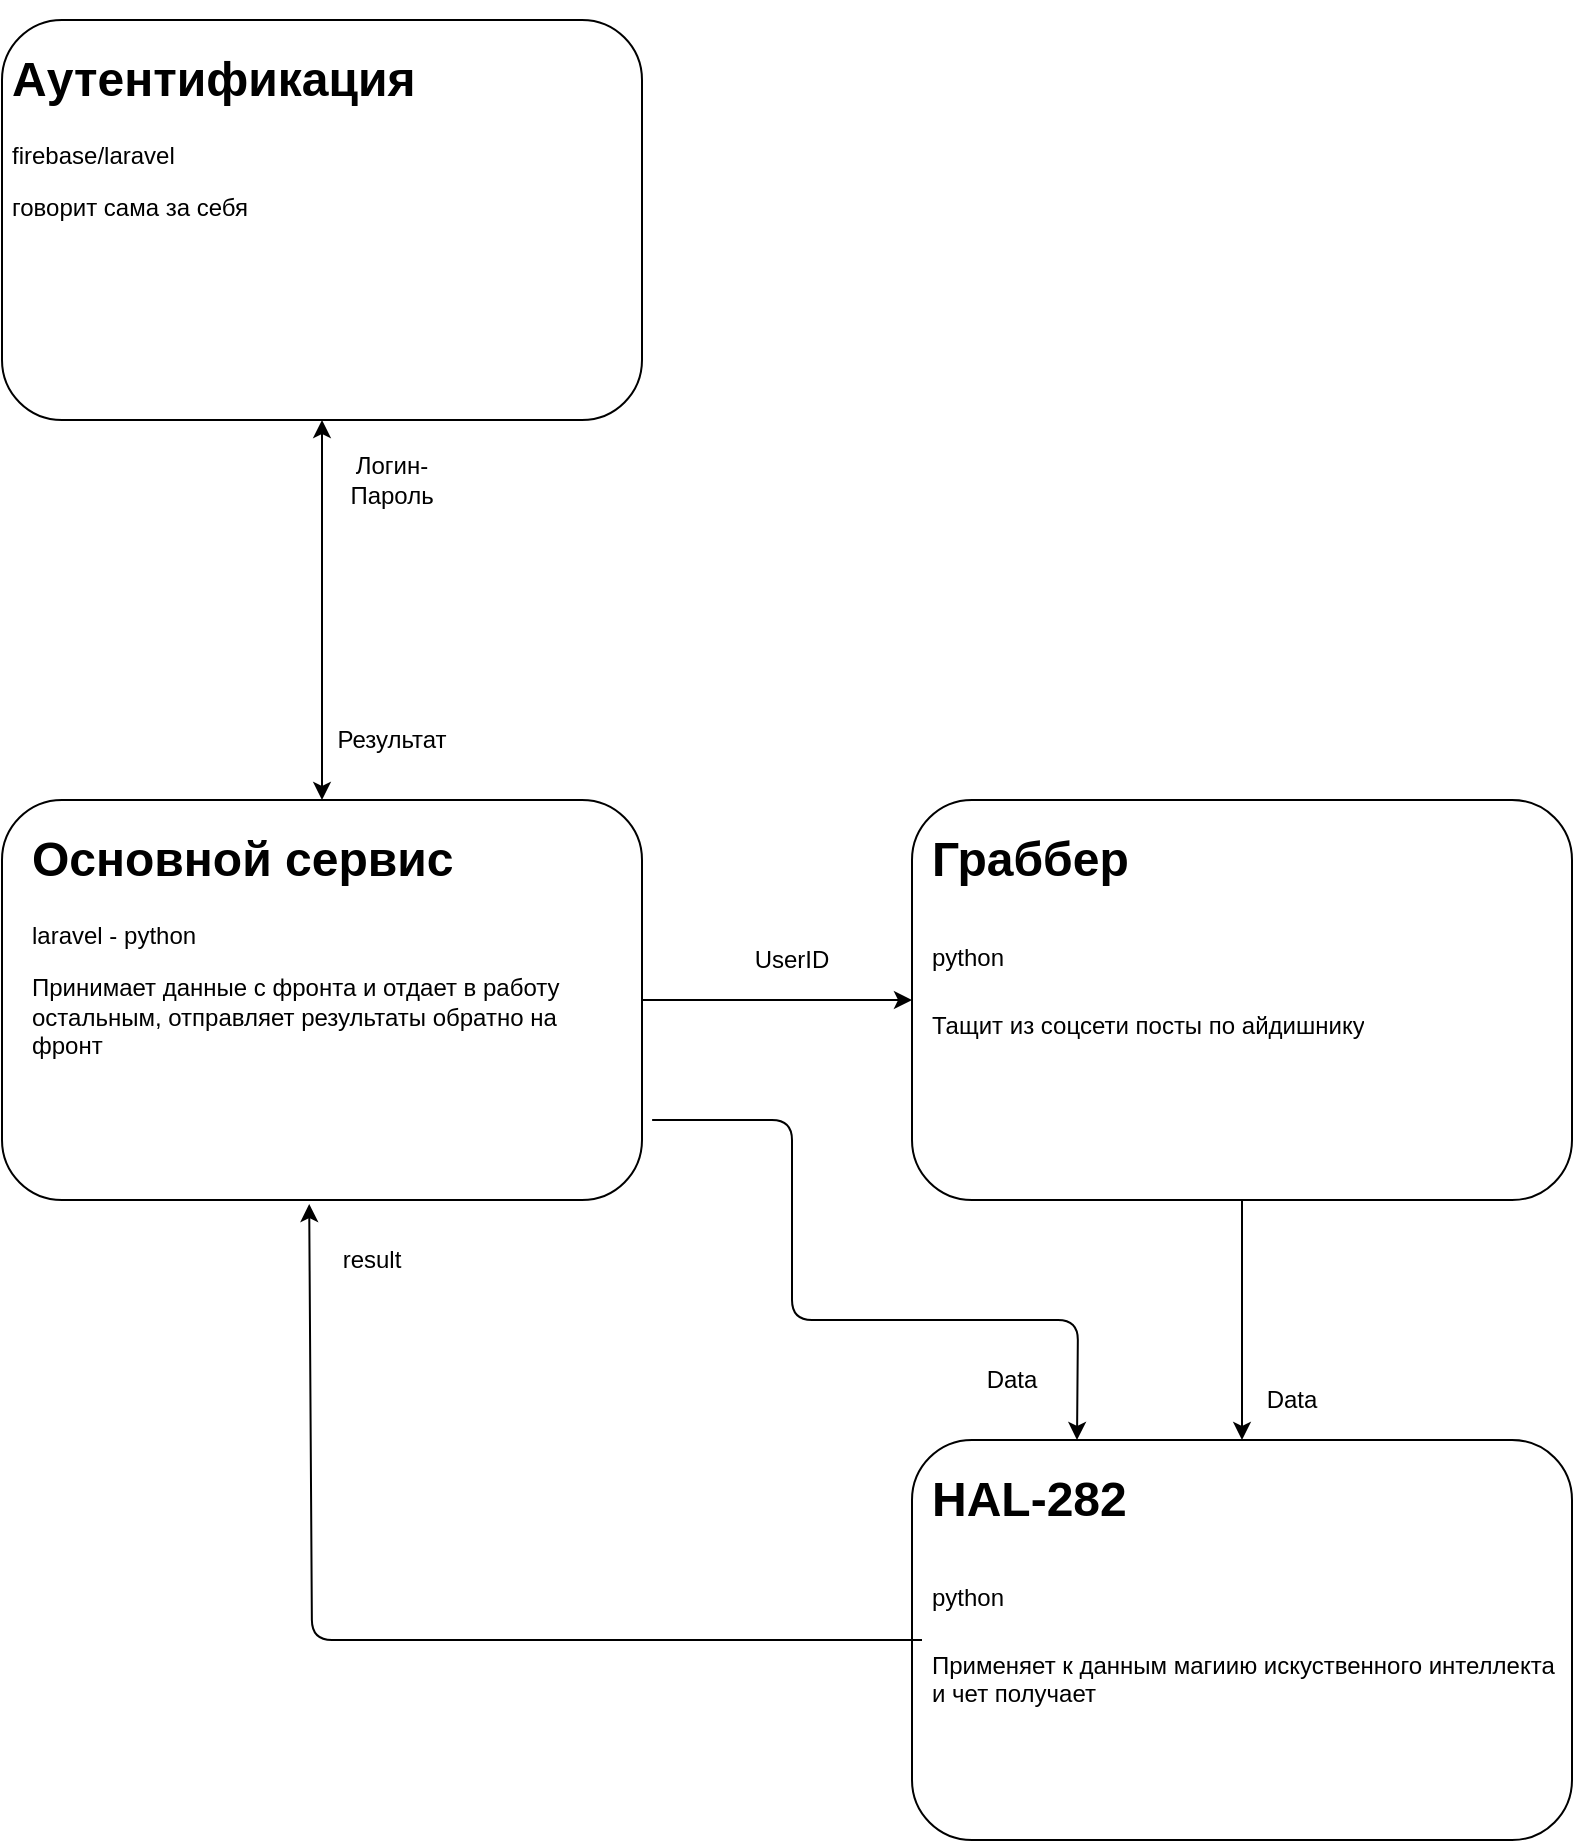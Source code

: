 <mxfile version="13.6.5">
    <diagram id="ofDJo9-WZQ6ZcxJqF8Cx" name="Page-1">
        <mxGraphModel dx="192" dy="681" grid="1" gridSize="10" guides="1" tooltips="1" connect="1" arrows="1" fold="1" page="0" pageScale="1" pageWidth="850" pageHeight="1100" math="0" shadow="0">
            <root>
                <mxCell id="0"/>
                <mxCell id="1" parent="0"/>
                <mxCell id="19" value="&lt;h1&gt;Аутентификация&lt;/h1&gt;&lt;p&gt;firebase/laravel&lt;/p&gt;&lt;p&gt;говорит сама за себя&lt;/p&gt;" style="text;html=1;strokeColor=none;fillColor=none;spacing=5;spacingTop=-20;whiteSpace=wrap;overflow=hidden;rounded=0;" vertex="1" parent="1">
                    <mxGeometry x="805" y="110" width="320" height="180" as="geometry"/>
                </mxCell>
                <mxCell id="20" value="" style="rounded=1;whiteSpace=wrap;html=1;" vertex="1" parent="1">
                    <mxGeometry x="805" y="110" width="320" height="200" as="geometry"/>
                </mxCell>
                <mxCell id="21" value="&lt;h1&gt;Аутентификация&lt;/h1&gt;&lt;p&gt;firebase/laravel&lt;/p&gt;&lt;p&gt;говорит сама за себя&lt;/p&gt;" style="text;html=1;strokeColor=none;fillColor=none;spacing=5;spacingTop=-20;whiteSpace=wrap;overflow=hidden;rounded=0;" vertex="1" parent="1">
                    <mxGeometry x="805" y="120" width="320" height="180" as="geometry"/>
                </mxCell>
                <mxCell id="22" value="" style="rounded=1;whiteSpace=wrap;html=1;" vertex="1" parent="1">
                    <mxGeometry x="805" y="500" width="320" height="200" as="geometry"/>
                </mxCell>
                <mxCell id="23" value="&lt;h1&gt;Основной сервис&lt;/h1&gt;&lt;p&gt;laravel - python&lt;/p&gt;&lt;p&gt;Принимает данные с фронта и отдает в работу остальным, отправляет результаты обратно на фронт&lt;/p&gt;&lt;p&gt;&lt;br&gt;&lt;/p&gt;" style="text;html=1;strokeColor=none;fillColor=none;spacing=5;spacingTop=-20;whiteSpace=wrap;overflow=hidden;rounded=0;" vertex="1" parent="1">
                    <mxGeometry x="815" y="510" width="305" height="180" as="geometry"/>
                </mxCell>
                <mxCell id="26" value="" style="endArrow=classic;startArrow=classic;html=1;entryX=0.5;entryY=1;entryDx=0;entryDy=0;exitX=0.5;exitY=0;exitDx=0;exitDy=0;" edge="1" parent="1" source="22" target="20">
                    <mxGeometry width="50" height="50" relative="1" as="geometry">
                        <mxPoint x="950" y="450" as="sourcePoint"/>
                        <mxPoint x="1000" y="400" as="targetPoint"/>
                    </mxGeometry>
                </mxCell>
                <mxCell id="27" value="Логин-Пароль" style="text;html=1;strokeColor=none;fillColor=none;align=center;verticalAlign=middle;whiteSpace=wrap;rounded=0;" vertex="1" parent="1">
                    <mxGeometry x="980" y="330" width="40" height="20" as="geometry"/>
                </mxCell>
                <mxCell id="28" value="Результат" style="text;html=1;strokeColor=none;fillColor=none;align=center;verticalAlign=middle;whiteSpace=wrap;rounded=0;" vertex="1" parent="1">
                    <mxGeometry x="980" y="460" width="40" height="20" as="geometry"/>
                </mxCell>
                <mxCell id="33" value="" style="rounded=1;whiteSpace=wrap;html=1;" vertex="1" parent="1">
                    <mxGeometry x="1260" y="500" width="330" height="200" as="geometry"/>
                </mxCell>
                <mxCell id="34" value="&lt;h1&gt;&lt;span&gt;Граббер&amp;nbsp;&lt;/span&gt;&lt;/h1&gt;&lt;h1&gt;&lt;span style=&quot;font-size: 12px ; font-weight: normal&quot;&gt;python&lt;/span&gt;&lt;br&gt;&lt;/h1&gt;&lt;p&gt;Тащит из соцсети посты по айдишнику&lt;/p&gt;&lt;p&gt;&lt;br&gt;&lt;/p&gt;" style="text;html=1;strokeColor=none;fillColor=none;spacing=5;spacingTop=-20;whiteSpace=wrap;overflow=hidden;rounded=0;" vertex="1" parent="1">
                    <mxGeometry x="1265" y="510" width="320" height="180" as="geometry"/>
                </mxCell>
                <mxCell id="38" value="UserID" style="text;html=1;strokeColor=none;fillColor=none;align=center;verticalAlign=middle;whiteSpace=wrap;rounded=0;" vertex="1" parent="1">
                    <mxGeometry x="1180" y="570" width="40" height="20" as="geometry"/>
                </mxCell>
                <mxCell id="39" value="Data" style="text;html=1;strokeColor=none;fillColor=none;align=center;verticalAlign=middle;whiteSpace=wrap;rounded=0;" vertex="1" parent="1">
                    <mxGeometry x="1430" y="790" width="40" height="20" as="geometry"/>
                </mxCell>
                <mxCell id="40" value="" style="endArrow=classic;html=1;entryX=0;entryY=0.5;entryDx=0;entryDy=0;exitX=1;exitY=0.5;exitDx=0;exitDy=0;" edge="1" parent="1" source="22" target="33">
                    <mxGeometry width="50" height="50" relative="1" as="geometry">
                        <mxPoint x="1250" y="490" as="sourcePoint"/>
                        <mxPoint x="1300" y="440" as="targetPoint"/>
                    </mxGeometry>
                </mxCell>
                <mxCell id="42" value="" style="rounded=1;whiteSpace=wrap;html=1;" vertex="1" parent="1">
                    <mxGeometry x="1260" y="820" width="330" height="200" as="geometry"/>
                </mxCell>
                <mxCell id="43" value="&lt;h1&gt;&lt;span&gt;HAL-282&lt;/span&gt;&lt;/h1&gt;&lt;h1&gt;&lt;span style=&quot;font-size: 12px ; font-weight: normal&quot;&gt;python&lt;/span&gt;&lt;br&gt;&lt;/h1&gt;&lt;p&gt;Применяет к данным магиию искуственного интеллекта и чет получает&lt;/p&gt;" style="text;html=1;strokeColor=none;fillColor=none;spacing=5;spacingTop=-20;whiteSpace=wrap;overflow=hidden;rounded=0;" vertex="1" parent="1">
                    <mxGeometry x="1265" y="830" width="320" height="180" as="geometry"/>
                </mxCell>
                <mxCell id="44" value="" style="endArrow=classic;html=1;exitX=0.5;exitY=1;exitDx=0;exitDy=0;entryX=0.5;entryY=0;entryDx=0;entryDy=0;" edge="1" parent="1" source="33" target="42">
                    <mxGeometry width="50" height="50" relative="1" as="geometry">
                        <mxPoint x="1390" y="790" as="sourcePoint"/>
                        <mxPoint x="1440" y="740" as="targetPoint"/>
                    </mxGeometry>
                </mxCell>
                <mxCell id="45" value="" style="endArrow=classic;html=1;entryX=0.48;entryY=1.01;entryDx=0;entryDy=0;exitX=0;exitY=0.5;exitDx=0;exitDy=0;entryPerimeter=0;" edge="1" parent="1" source="43" target="22">
                    <mxGeometry width="50" height="50" relative="1" as="geometry">
                        <mxPoint x="1250" y="880" as="sourcePoint"/>
                        <mxPoint x="1300" y="830" as="targetPoint"/>
                        <Array as="points">
                            <mxPoint x="960" y="920"/>
                        </Array>
                    </mxGeometry>
                </mxCell>
                <mxCell id="46" value="result" style="text;html=1;strokeColor=none;fillColor=none;align=center;verticalAlign=middle;whiteSpace=wrap;rounded=0;" vertex="1" parent="1">
                    <mxGeometry x="970" y="720" width="40" height="20" as="geometry"/>
                </mxCell>
                <mxCell id="47" value="" style="endArrow=classic;html=1;entryX=0.25;entryY=0;entryDx=0;entryDy=0;exitX=1.033;exitY=0.833;exitDx=0;exitDy=0;exitPerimeter=0;" edge="1" parent="1" source="23" target="42">
                    <mxGeometry width="50" height="50" relative="1" as="geometry">
                        <mxPoint x="1150" y="790" as="sourcePoint"/>
                        <mxPoint x="1200" y="740" as="targetPoint"/>
                        <Array as="points">
                            <mxPoint x="1200" y="660"/>
                            <mxPoint x="1200" y="760"/>
                            <mxPoint x="1343" y="760"/>
                        </Array>
                    </mxGeometry>
                </mxCell>
                <mxCell id="48" value="Data" style="text;html=1;strokeColor=none;fillColor=none;align=center;verticalAlign=middle;whiteSpace=wrap;rounded=0;" vertex="1" parent="1">
                    <mxGeometry x="1290" y="780" width="40" height="20" as="geometry"/>
                </mxCell>
            </root>
        </mxGraphModel>
    </diagram>
</mxfile>